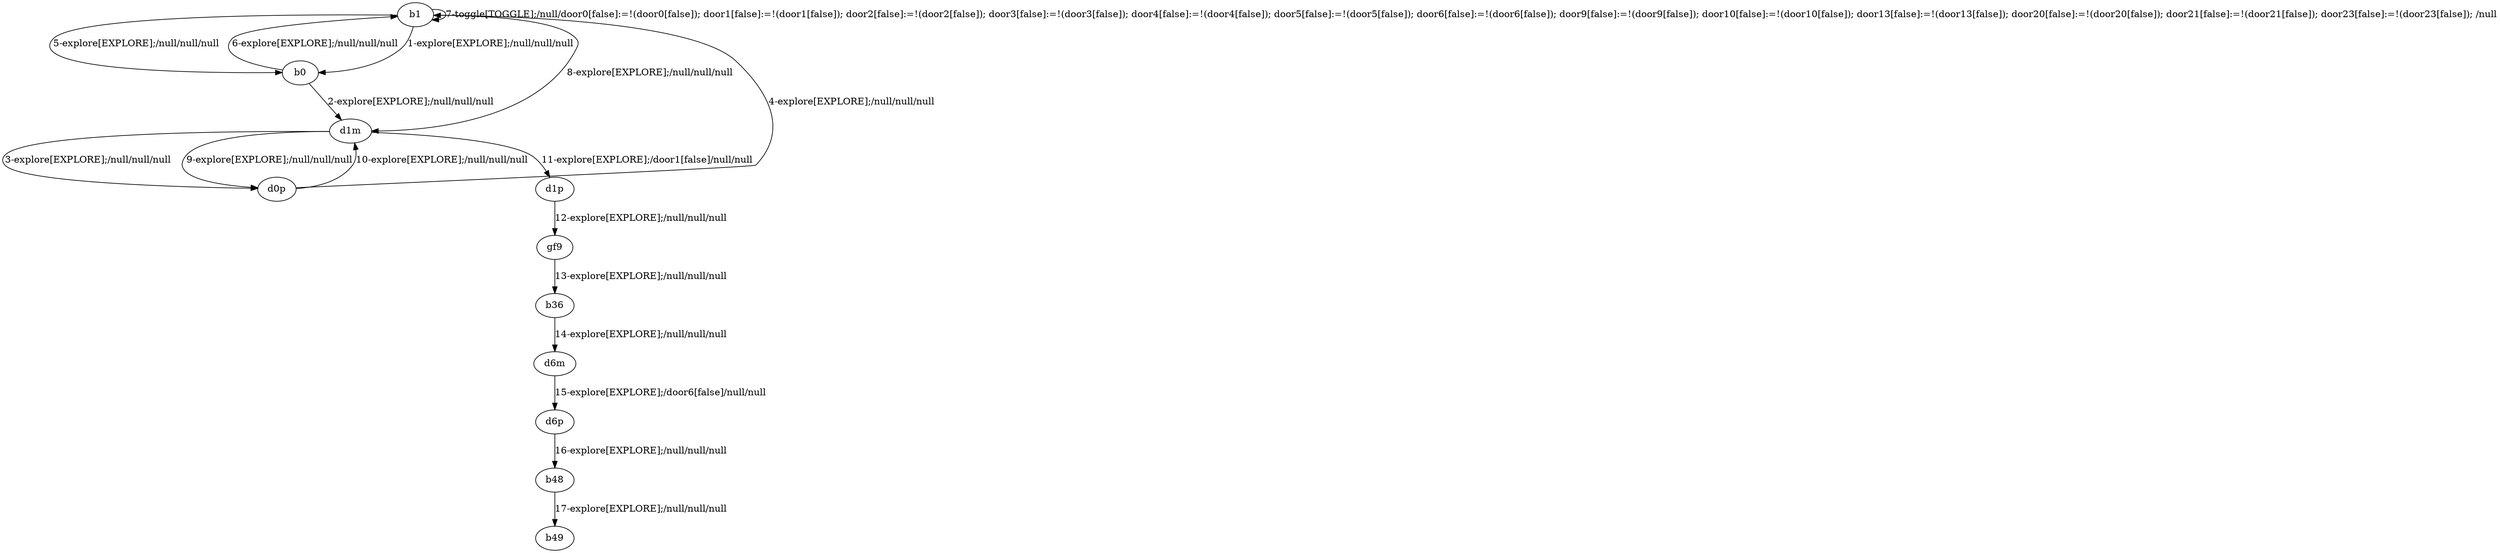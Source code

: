 # Total number of goals covered by this test: 2
# b48 --> b49
# b36 --> d6m

digraph g {
"b1" -> "b0" [label = "1-explore[EXPLORE];/null/null/null"];
"b0" -> "d1m" [label = "2-explore[EXPLORE];/null/null/null"];
"d1m" -> "d0p" [label = "3-explore[EXPLORE];/null/null/null"];
"d0p" -> "b1" [label = "4-explore[EXPLORE];/null/null/null"];
"b1" -> "b0" [label = "5-explore[EXPLORE];/null/null/null"];
"b0" -> "b1" [label = "6-explore[EXPLORE];/null/null/null"];
"b1" -> "b1" [label = "7-toggle[TOGGLE];/null/door0[false]:=!(door0[false]); door1[false]:=!(door1[false]); door2[false]:=!(door2[false]); door3[false]:=!(door3[false]); door4[false]:=!(door4[false]); door5[false]:=!(door5[false]); door6[false]:=!(door6[false]); door9[false]:=!(door9[false]); door10[false]:=!(door10[false]); door13[false]:=!(door13[false]); door20[false]:=!(door20[false]); door21[false]:=!(door21[false]); door23[false]:=!(door23[false]); /null"];
"b1" -> "d1m" [label = "8-explore[EXPLORE];/null/null/null"];
"d1m" -> "d0p" [label = "9-explore[EXPLORE];/null/null/null"];
"d0p" -> "d1m" [label = "10-explore[EXPLORE];/null/null/null"];
"d1m" -> "d1p" [label = "11-explore[EXPLORE];/door1[false]/null/null"];
"d1p" -> "gf9" [label = "12-explore[EXPLORE];/null/null/null"];
"gf9" -> "b36" [label = "13-explore[EXPLORE];/null/null/null"];
"b36" -> "d6m" [label = "14-explore[EXPLORE];/null/null/null"];
"d6m" -> "d6p" [label = "15-explore[EXPLORE];/door6[false]/null/null"];
"d6p" -> "b48" [label = "16-explore[EXPLORE];/null/null/null"];
"b48" -> "b49" [label = "17-explore[EXPLORE];/null/null/null"];
}